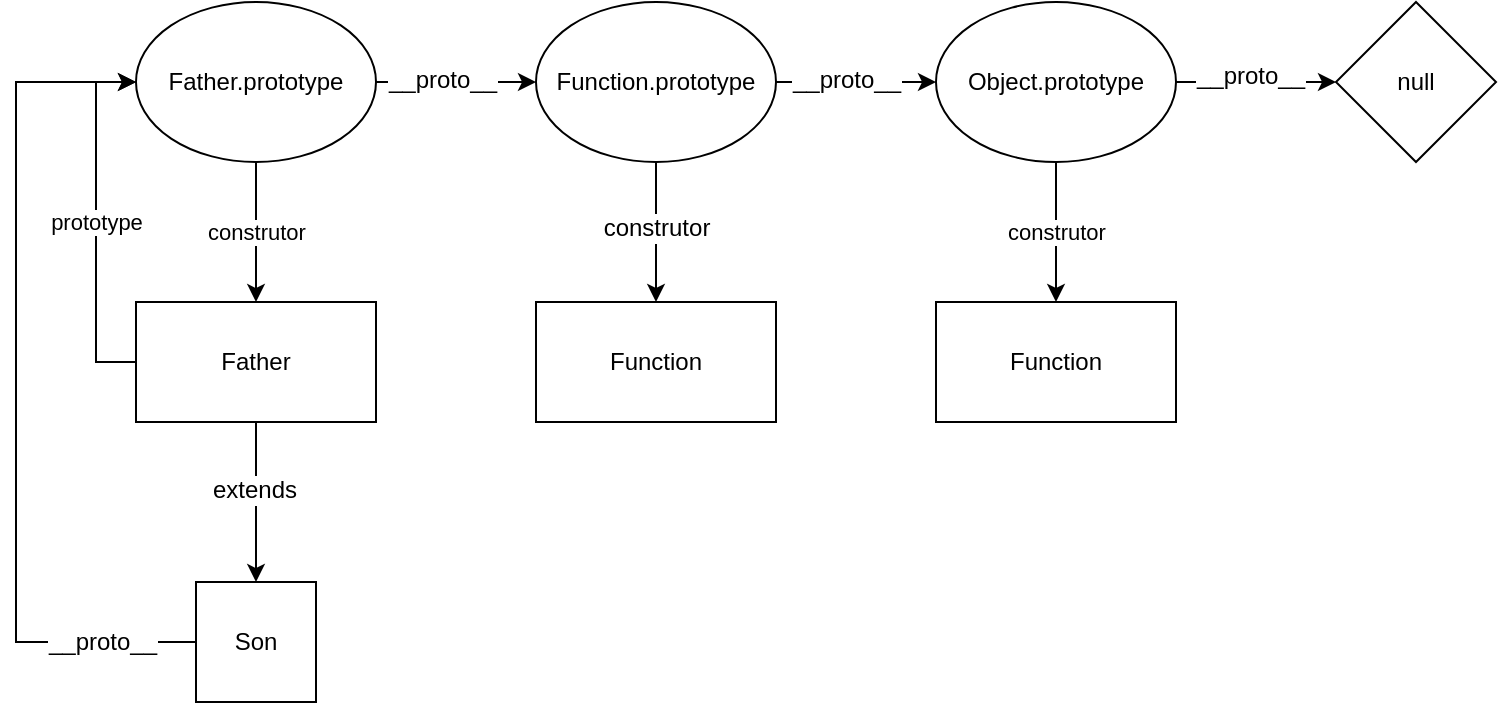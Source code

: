 <mxfile version="12.1.3" type="github" pages="1">
  <diagram id="LwDnNeW_ZNHAJzpiyMr9" name="Page-1">
    <mxGraphModel dx="772" dy="460" grid="1" gridSize="10" guides="1" tooltips="1" connect="1" arrows="1" fold="1" page="1" pageScale="1" pageWidth="827" pageHeight="1169" math="0" shadow="0">
      <root>
        <mxCell id="0"/>
        <mxCell id="1" parent="0"/>
        <mxCell id="mGc7JuLvFky7cYvhtrfB-38" value="prototype" style="edgeStyle=orthogonalEdgeStyle;rounded=0;orthogonalLoop=1;jettySize=auto;html=1;exitX=0;exitY=0.5;exitDx=0;exitDy=0;entryX=0;entryY=0.5;entryDx=0;entryDy=0;" parent="1" source="mGc7JuLvFky7cYvhtrfB-1" target="mGc7JuLvFky7cYvhtrfB-3" edge="1">
          <mxGeometry relative="1" as="geometry"/>
        </mxCell>
        <mxCell id="mGc7JuLvFky7cYvhtrfB-40" value="" style="edgeStyle=orthogonalEdgeStyle;rounded=0;orthogonalLoop=1;jettySize=auto;html=1;" parent="1" source="mGc7JuLvFky7cYvhtrfB-1" target="mGc7JuLvFky7cYvhtrfB-39" edge="1">
          <mxGeometry relative="1" as="geometry"/>
        </mxCell>
        <mxCell id="mGc7JuLvFky7cYvhtrfB-41" value="extends" style="text;html=1;resizable=0;points=[];align=center;verticalAlign=middle;labelBackgroundColor=#ffffff;" parent="mGc7JuLvFky7cYvhtrfB-40" vertex="1" connectable="0">
          <mxGeometry x="-0.15" y="-1" relative="1" as="geometry">
            <mxPoint as="offset"/>
          </mxGeometry>
        </mxCell>
        <mxCell id="mGc7JuLvFky7cYvhtrfB-1" value="Father" style="rounded=0;whiteSpace=wrap;html=1;" parent="1" vertex="1">
          <mxGeometry x="340" y="210" width="120" height="60" as="geometry"/>
        </mxCell>
        <mxCell id="mGc7JuLvFky7cYvhtrfB-43" style="edgeStyle=orthogonalEdgeStyle;rounded=0;orthogonalLoop=1;jettySize=auto;html=1;exitX=0;exitY=0.5;exitDx=0;exitDy=0;entryX=0;entryY=0.5;entryDx=0;entryDy=0;" parent="1" source="mGc7JuLvFky7cYvhtrfB-39" target="mGc7JuLvFky7cYvhtrfB-3" edge="1">
          <mxGeometry relative="1" as="geometry">
            <Array as="points">
              <mxPoint x="280" y="380"/>
              <mxPoint x="280" y="100"/>
            </Array>
          </mxGeometry>
        </mxCell>
        <mxCell id="mGc7JuLvFky7cYvhtrfB-46" value="__proto__" style="text;html=1;resizable=0;points=[];align=center;verticalAlign=middle;labelBackgroundColor=#ffffff;" parent="mGc7JuLvFky7cYvhtrfB-43" vertex="1" connectable="0">
          <mxGeometry x="-0.78" relative="1" as="geometry">
            <mxPoint as="offset"/>
          </mxGeometry>
        </mxCell>
        <mxCell id="mGc7JuLvFky7cYvhtrfB-39" value="&lt;div&gt;Son&lt;/div&gt;" style="rounded=0;whiteSpace=wrap;html=1;" parent="1" vertex="1">
          <mxGeometry x="370" y="350" width="60" height="60" as="geometry"/>
        </mxCell>
        <mxCell id="mGc7JuLvFky7cYvhtrfB-18" value="" style="edgeStyle=orthogonalEdgeStyle;rounded=0;orthogonalLoop=1;jettySize=auto;html=1;" parent="1" source="mGc7JuLvFky7cYvhtrfB-3" target="mGc7JuLvFky7cYvhtrfB-17" edge="1">
          <mxGeometry relative="1" as="geometry"/>
        </mxCell>
        <mxCell id="mGc7JuLvFky7cYvhtrfB-19" value="&lt;div&gt;__proto__&lt;/div&gt;" style="text;html=1;resizable=0;points=[];align=center;verticalAlign=middle;labelBackgroundColor=#ffffff;" parent="mGc7JuLvFky7cYvhtrfB-18" vertex="1" connectable="0">
          <mxGeometry x="-0.175" y="1" relative="1" as="geometry">
            <mxPoint as="offset"/>
          </mxGeometry>
        </mxCell>
        <mxCell id="mGc7JuLvFky7cYvhtrfB-33" value="construtor" style="edgeStyle=orthogonalEdgeStyle;rounded=0;orthogonalLoop=1;jettySize=auto;html=1;exitX=0.5;exitY=1;exitDx=0;exitDy=0;entryX=0.5;entryY=0;entryDx=0;entryDy=0;" parent="1" source="mGc7JuLvFky7cYvhtrfB-3" target="mGc7JuLvFky7cYvhtrfB-1" edge="1">
          <mxGeometry relative="1" as="geometry"/>
        </mxCell>
        <mxCell id="mGc7JuLvFky7cYvhtrfB-3" value="Father.prototype" style="ellipse;whiteSpace=wrap;html=1;" parent="1" vertex="1">
          <mxGeometry x="340" y="60" width="120" height="80" as="geometry"/>
        </mxCell>
        <mxCell id="mGc7JuLvFky7cYvhtrfB-21" style="edgeStyle=orthogonalEdgeStyle;rounded=0;orthogonalLoop=1;jettySize=auto;html=1;exitX=0.5;exitY=1;exitDx=0;exitDy=0;entryX=0.5;entryY=0;entryDx=0;entryDy=0;" parent="1" source="mGc7JuLvFky7cYvhtrfB-17" target="mGc7JuLvFky7cYvhtrfB-20" edge="1">
          <mxGeometry relative="1" as="geometry"/>
        </mxCell>
        <mxCell id="mGc7JuLvFky7cYvhtrfB-22" value="&lt;div&gt;construtor&lt;/div&gt;" style="text;html=1;resizable=0;points=[];align=center;verticalAlign=middle;labelBackgroundColor=#ffffff;" parent="mGc7JuLvFky7cYvhtrfB-21" vertex="1" connectable="0">
          <mxGeometry x="-0.057" relative="1" as="geometry">
            <mxPoint as="offset"/>
          </mxGeometry>
        </mxCell>
        <mxCell id="mGc7JuLvFky7cYvhtrfB-24" value="" style="edgeStyle=orthogonalEdgeStyle;rounded=0;orthogonalLoop=1;jettySize=auto;html=1;" parent="1" source="mGc7JuLvFky7cYvhtrfB-17" target="mGc7JuLvFky7cYvhtrfB-23" edge="1">
          <mxGeometry relative="1" as="geometry"/>
        </mxCell>
        <mxCell id="mGc7JuLvFky7cYvhtrfB-25" value="&lt;div&gt;__proto__&lt;/div&gt;" style="text;html=1;resizable=0;points=[];align=center;verticalAlign=middle;labelBackgroundColor=#ffffff;" parent="mGc7JuLvFky7cYvhtrfB-24" vertex="1" connectable="0">
          <mxGeometry x="-0.125" y="1" relative="1" as="geometry">
            <mxPoint as="offset"/>
          </mxGeometry>
        </mxCell>
        <mxCell id="mGc7JuLvFky7cYvhtrfB-17" value="Function.prototype" style="ellipse;whiteSpace=wrap;html=1;" parent="1" vertex="1">
          <mxGeometry x="540" y="60" width="120" height="80" as="geometry"/>
        </mxCell>
        <mxCell id="mGc7JuLvFky7cYvhtrfB-27" value="construtor" style="edgeStyle=orthogonalEdgeStyle;rounded=0;orthogonalLoop=1;jettySize=auto;html=1;exitX=0.5;exitY=1;exitDx=0;exitDy=0;entryX=0.5;entryY=0;entryDx=0;entryDy=0;" parent="1" source="mGc7JuLvFky7cYvhtrfB-23" target="mGc7JuLvFky7cYvhtrfB-26" edge="1">
          <mxGeometry relative="1" as="geometry"/>
        </mxCell>
        <mxCell id="mGc7JuLvFky7cYvhtrfB-31" style="edgeStyle=orthogonalEdgeStyle;rounded=0;orthogonalLoop=1;jettySize=auto;html=1;exitX=1;exitY=0.5;exitDx=0;exitDy=0;entryX=0;entryY=0.5;entryDx=0;entryDy=0;" parent="1" source="mGc7JuLvFky7cYvhtrfB-23" target="mGc7JuLvFky7cYvhtrfB-30" edge="1">
          <mxGeometry relative="1" as="geometry"/>
        </mxCell>
        <mxCell id="mGc7JuLvFky7cYvhtrfB-32" value="__proto__" style="text;html=1;resizable=0;points=[];align=center;verticalAlign=middle;labelBackgroundColor=#ffffff;" parent="mGc7JuLvFky7cYvhtrfB-31" vertex="1" connectable="0">
          <mxGeometry x="-0.071" y="3" relative="1" as="geometry">
            <mxPoint as="offset"/>
          </mxGeometry>
        </mxCell>
        <mxCell id="mGc7JuLvFky7cYvhtrfB-23" value="Object.prototype" style="ellipse;whiteSpace=wrap;html=1;" parent="1" vertex="1">
          <mxGeometry x="740" y="60" width="120" height="80" as="geometry"/>
        </mxCell>
        <mxCell id="mGc7JuLvFky7cYvhtrfB-20" value="Function" style="rounded=0;whiteSpace=wrap;html=1;" parent="1" vertex="1">
          <mxGeometry x="540" y="210" width="120" height="60" as="geometry"/>
        </mxCell>
        <mxCell id="mGc7JuLvFky7cYvhtrfB-26" value="Function" style="rounded=0;whiteSpace=wrap;html=1;" parent="1" vertex="1">
          <mxGeometry x="740" y="210" width="120" height="60" as="geometry"/>
        </mxCell>
        <mxCell id="mGc7JuLvFky7cYvhtrfB-30" value="null" style="rhombus;whiteSpace=wrap;html=1;" parent="1" vertex="1">
          <mxGeometry x="940" y="60" width="80" height="80" as="geometry"/>
        </mxCell>
      </root>
    </mxGraphModel>
  </diagram>
</mxfile>
